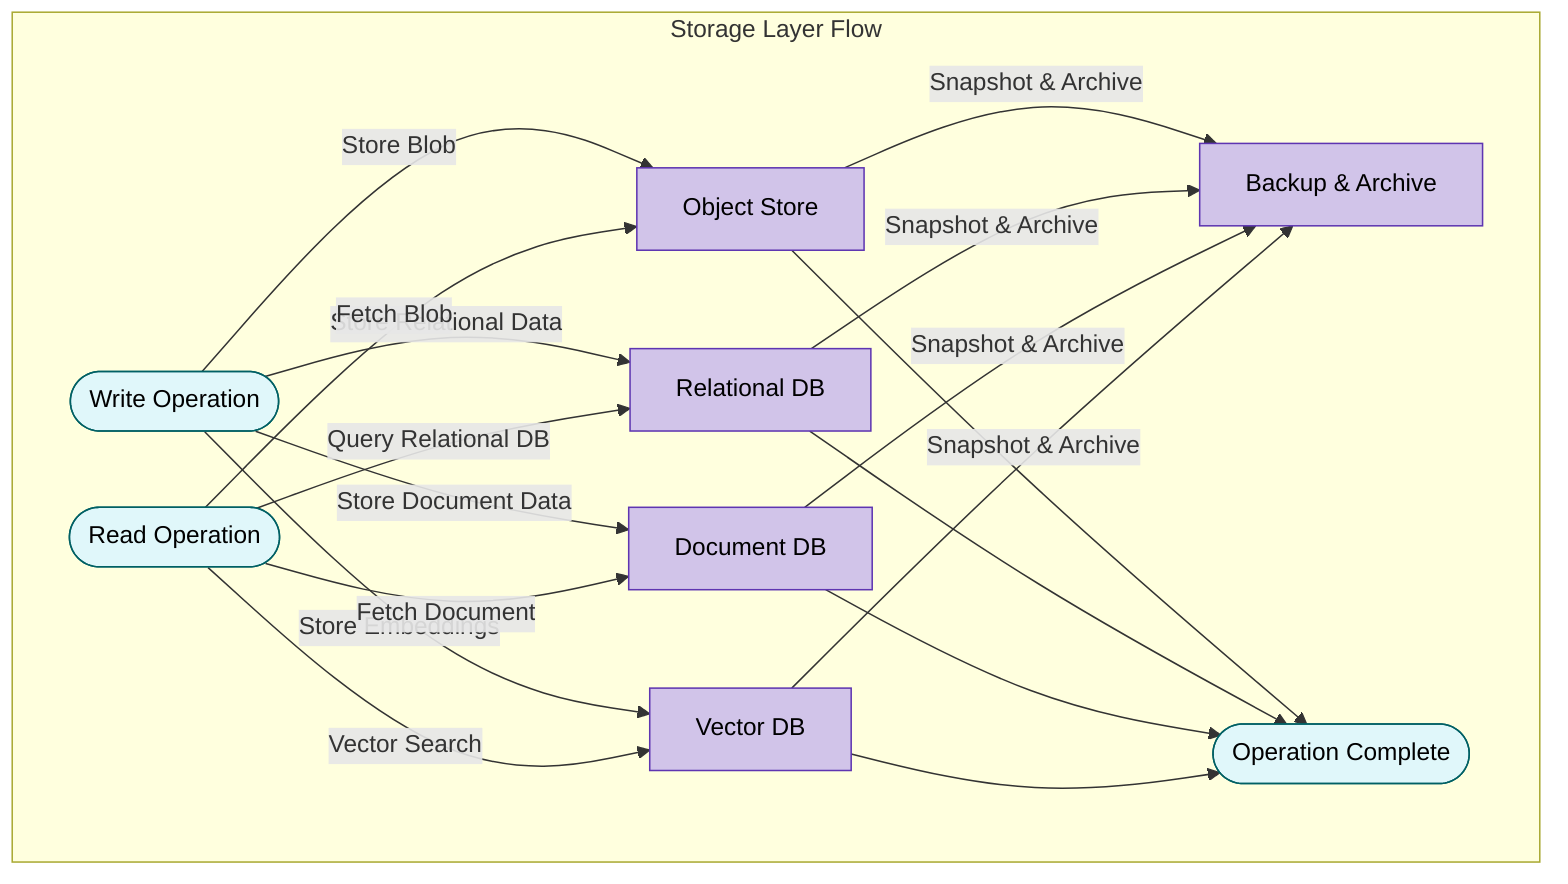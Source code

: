 flowchart LR
  subgraph Storage_Layer_Flow["Storage Layer Flow"]
    direction LR

    %% Start Events
    WR([Write Operation]):::start
    RD([Read Operation]):::start

    %% Storage Components
    OS[Object Store]:::storage
    RDB[Relational DB]:::storage
    DOCDB[Document DB]:::storage
    VDB[Vector DB]:::storage
    BK[Backup & Archive]:::storage

    %% End Event
    DONE([Operation Complete]):::endNode

    %% Write Paths
    WR -->|Store Blob| OS
    WR -->|Store Relational Data| RDB
    WR -->|Store Document Data| DOCDB
    WR -->|Store Embeddings| VDB

    %% Backup Triggers
    OS -->|Snapshot & Archive| BK
    RDB -->|Snapshot & Archive| BK
    DOCDB -->|Snapshot & Archive| BK
    VDB -->|Snapshot & Archive| BK

    %% Read Paths
    RD -->|Fetch Blob| OS --> DONE
    RD -->|Query Relational DB| RDB --> DONE
    RD -->|Fetch Document| DOCDB --> DONE
    RD -->|Vector Search| VDB --> DONE
  end

  classDef storage fill:#d1c4e9,stroke:#5e35b1,color:#000
  classDef start   fill:#e0f7fa,stroke:#006064,color:#000
  classDef endNode fill:#e0f7fa,stroke:#006064,color:#000